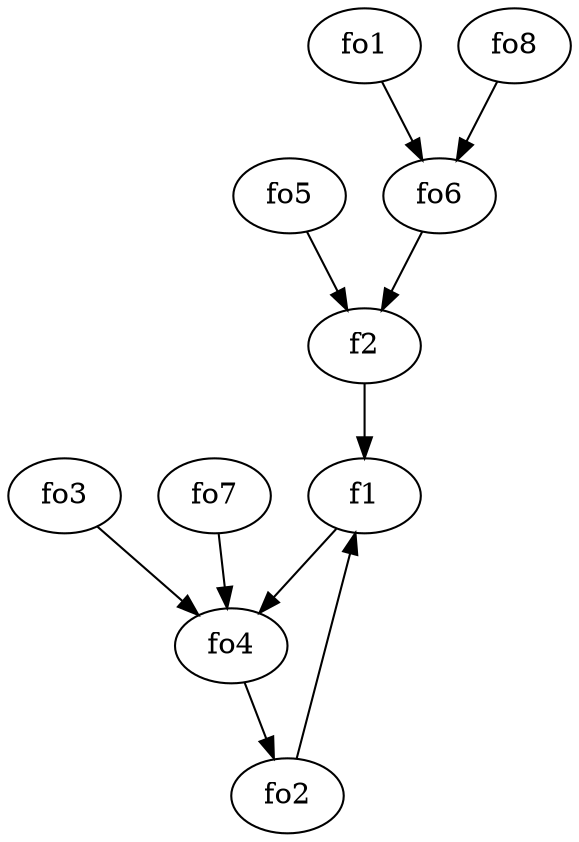strict digraph  {
f1;
f2;
fo1;
fo2;
fo3;
fo4;
fo5;
fo6;
fo7;
fo8;
f1 -> fo4  [weight=2];
f2 -> f1  [weight=2];
fo1 -> fo6  [weight=2];
fo2 -> f1  [weight=2];
fo3 -> fo4  [weight=2];
fo4 -> fo2  [weight=2];
fo5 -> f2  [weight=2];
fo6 -> f2  [weight=2];
fo7 -> fo4  [weight=2];
fo8 -> fo6  [weight=2];
}

